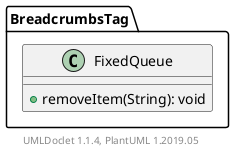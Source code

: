 @startuml

    class BreadcrumbsTag.FixedQueue [[BreadcrumbsTag.FixedQueue.html]] {
        +removeItem(String): void
    }


    center footer UMLDoclet 1.1.4, PlantUML 1.2019.05
@enduml

